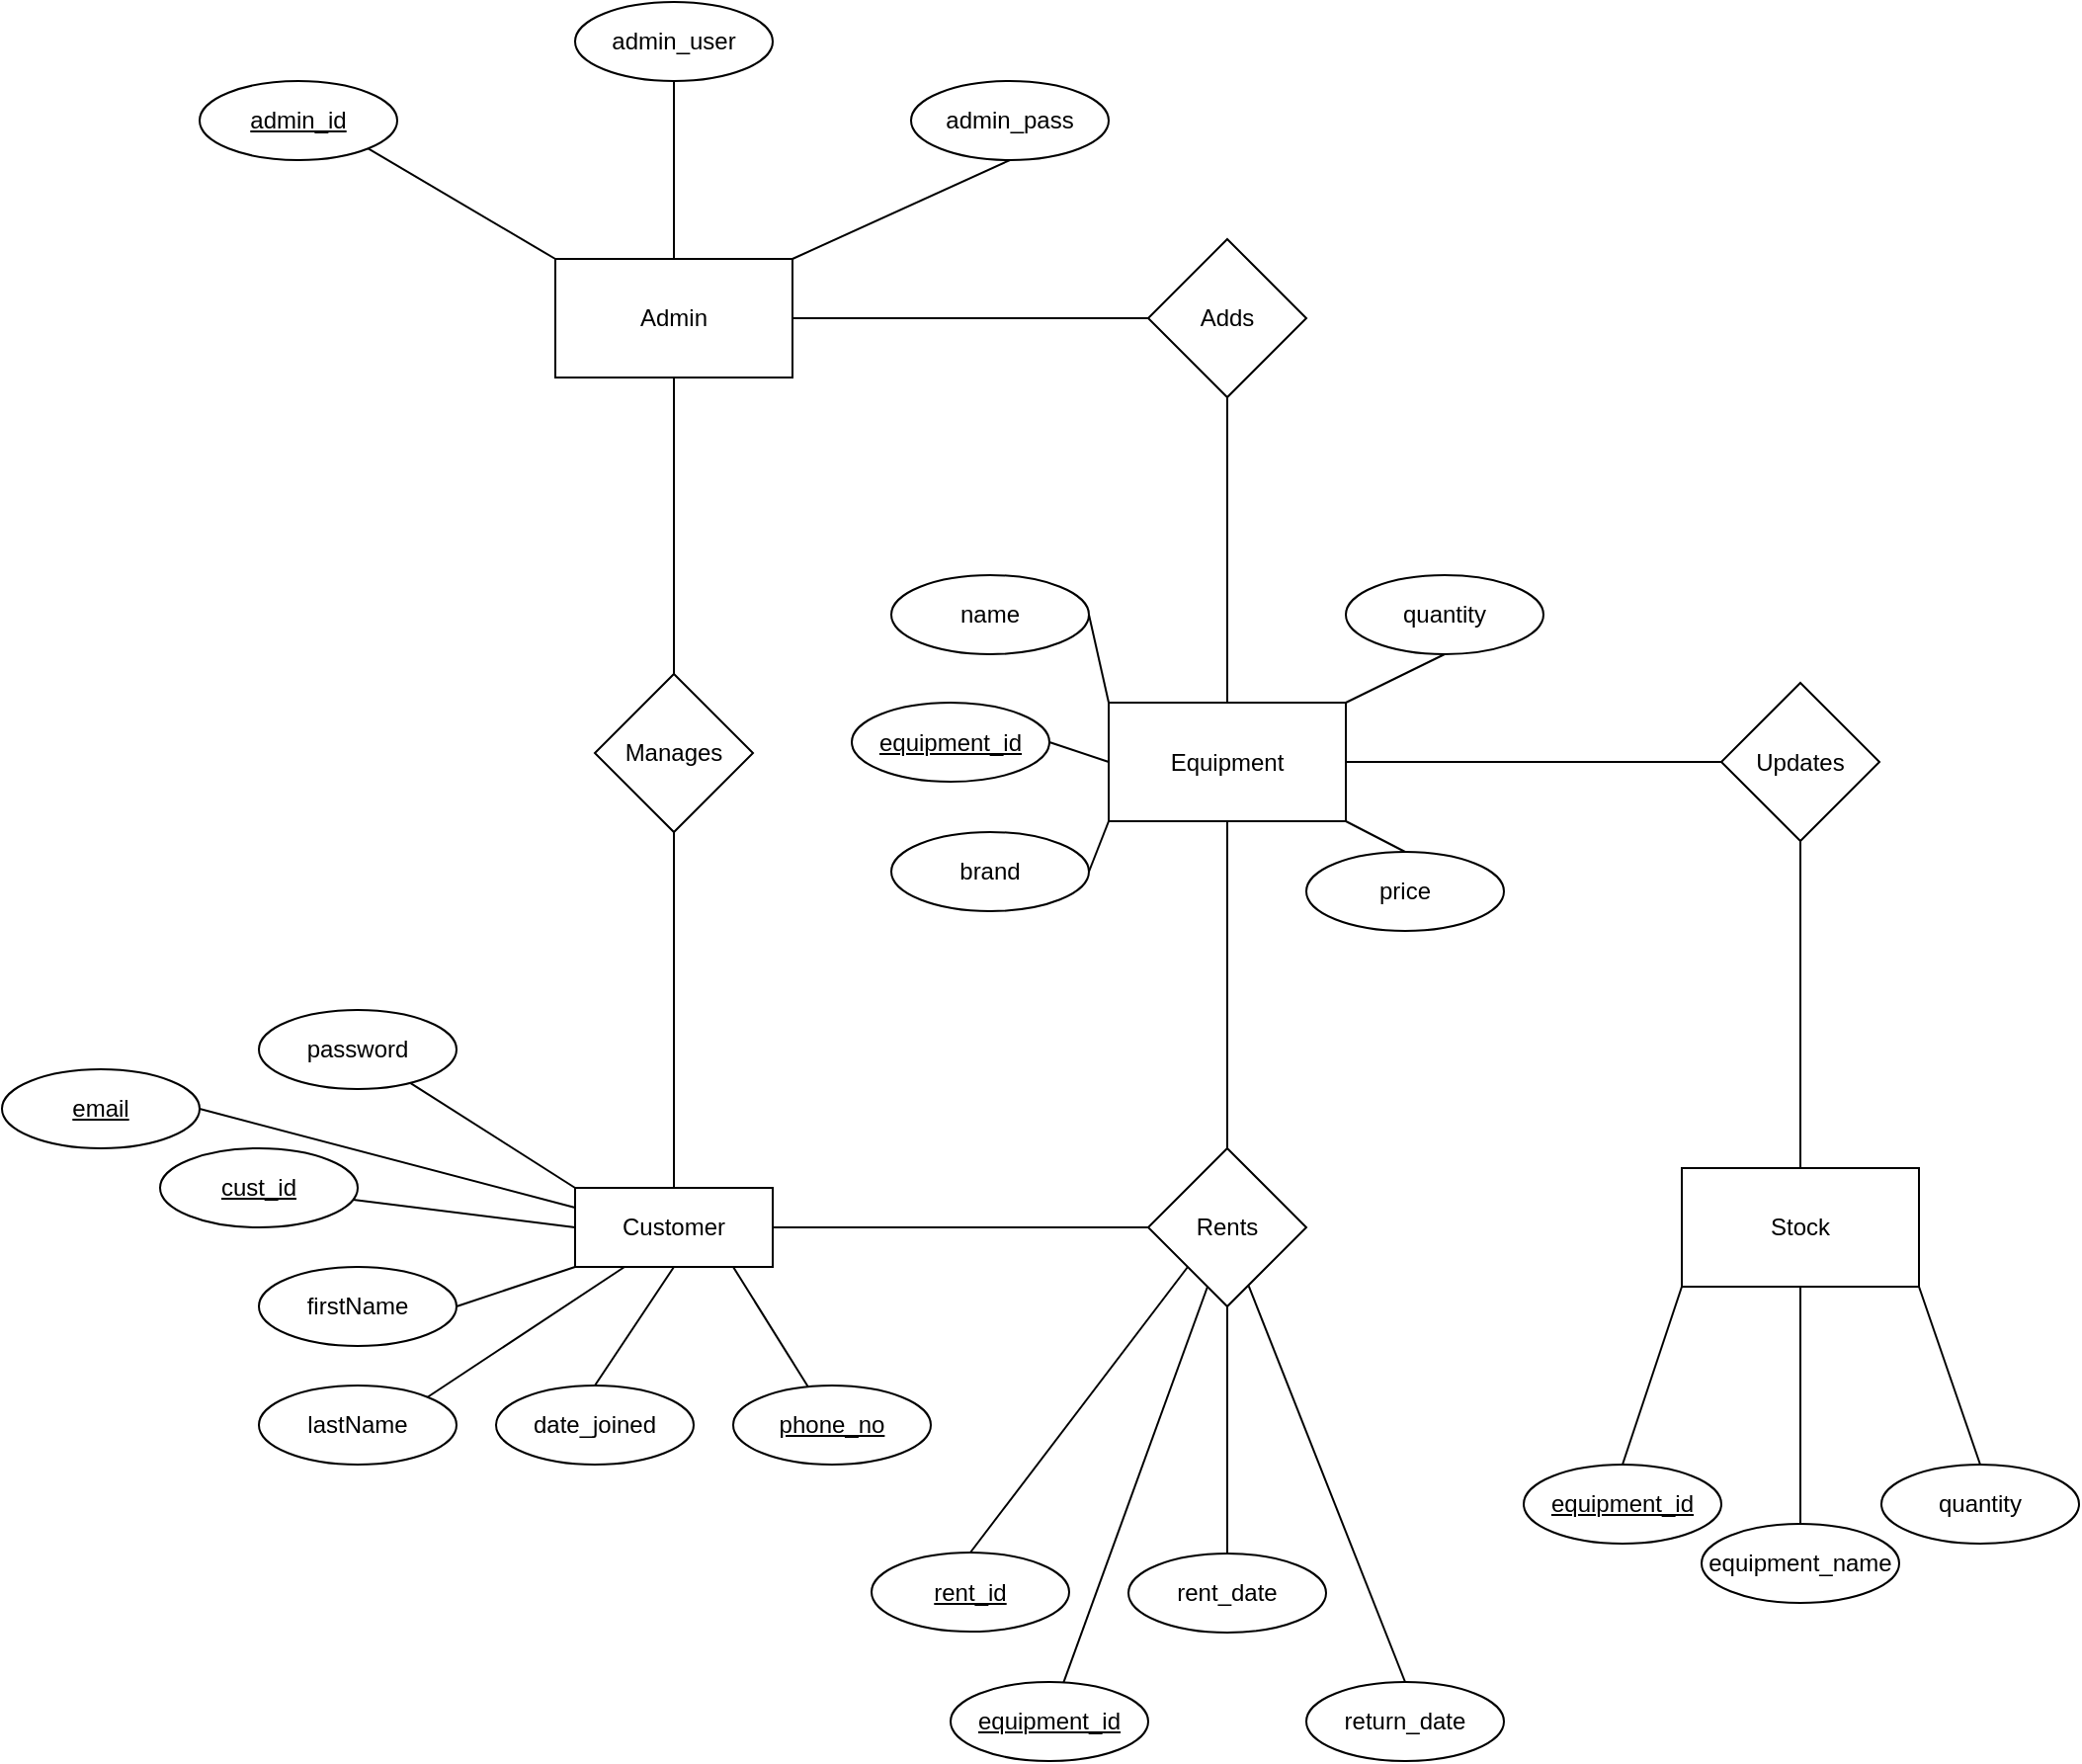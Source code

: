 <mxfile version="17.2.4" type="device"><diagram id="AoQ71wExBJ9Sow57T3Ax" name="Page-1"><mxGraphModel dx="920" dy="1682" grid="1" gridSize="10" guides="1" tooltips="1" connect="1" arrows="1" fold="1" page="1" pageScale="1" pageWidth="827" pageHeight="1169" math="0" shadow="0"><root><mxCell id="0"/><mxCell id="1" parent="0"/><mxCell id="BPgHNf_49MtfVLXEXjFW-1" value="Admin" style="rounded=0;whiteSpace=wrap;html=1;" vertex="1" parent="1"><mxGeometry x="470" y="-70" width="120" height="60" as="geometry"/></mxCell><mxCell id="BPgHNf_49MtfVLXEXjFW-3" value="Stock" style="rounded=0;whiteSpace=wrap;html=1;" vertex="1" parent="1"><mxGeometry x="1040" y="390" width="120" height="60" as="geometry"/></mxCell><mxCell id="BPgHNf_49MtfVLXEXjFW-5" value="Customer" style="whiteSpace=wrap;html=1;align=center;" vertex="1" parent="1"><mxGeometry x="480" y="400" width="100" height="40" as="geometry"/></mxCell><mxCell id="BPgHNf_49MtfVLXEXjFW-6" value="firstName" style="ellipse;whiteSpace=wrap;html=1;align=center;" vertex="1" parent="1"><mxGeometry x="320" y="440" width="100" height="40" as="geometry"/></mxCell><mxCell id="BPgHNf_49MtfVLXEXjFW-7" value="lastName" style="ellipse;whiteSpace=wrap;html=1;align=center;" vertex="1" parent="1"><mxGeometry x="320" y="500" width="100" height="40" as="geometry"/></mxCell><mxCell id="BPgHNf_49MtfVLXEXjFW-8" value="cust_id" style="ellipse;whiteSpace=wrap;html=1;align=center;fontStyle=4;" vertex="1" parent="1"><mxGeometry x="270" y="380" width="100" height="40" as="geometry"/></mxCell><mxCell id="BPgHNf_49MtfVLXEXjFW-9" value="email" style="ellipse;whiteSpace=wrap;html=1;align=center;fontStyle=4;" vertex="1" parent="1"><mxGeometry x="190" y="340" width="100" height="40" as="geometry"/></mxCell><mxCell id="BPgHNf_49MtfVLXEXjFW-10" value="password" style="ellipse;whiteSpace=wrap;html=1;align=center;" vertex="1" parent="1"><mxGeometry x="320" y="310" width="100" height="40" as="geometry"/></mxCell><mxCell id="BPgHNf_49MtfVLXEXjFW-11" value="phone_no" style="ellipse;whiteSpace=wrap;html=1;align=center;fontStyle=4;" vertex="1" parent="1"><mxGeometry x="560" y="500" width="100" height="40" as="geometry"/></mxCell><mxCell id="BPgHNf_49MtfVLXEXjFW-12" value="date_joined" style="ellipse;whiteSpace=wrap;html=1;align=center;" vertex="1" parent="1"><mxGeometry x="440" y="500" width="100" height="40" as="geometry"/></mxCell><mxCell id="BPgHNf_49MtfVLXEXjFW-13" value="" style="endArrow=none;html=1;rounded=0;exitX=0.5;exitY=0;exitDx=0;exitDy=0;entryX=0.5;entryY=1;entryDx=0;entryDy=0;" edge="1" parent="1" source="BPgHNf_49MtfVLXEXjFW-12" target="BPgHNf_49MtfVLXEXjFW-5"><mxGeometry width="50" height="50" relative="1" as="geometry"><mxPoint x="640" y="480" as="sourcePoint"/><mxPoint x="690" y="430" as="targetPoint"/></mxGeometry></mxCell><mxCell id="BPgHNf_49MtfVLXEXjFW-14" value="" style="endArrow=none;html=1;rounded=0;exitX=1;exitY=0;exitDx=0;exitDy=0;entryX=0.25;entryY=1;entryDx=0;entryDy=0;" edge="1" parent="1" source="BPgHNf_49MtfVLXEXjFW-7" target="BPgHNf_49MtfVLXEXjFW-5"><mxGeometry width="50" height="50" relative="1" as="geometry"><mxPoint x="640" y="480" as="sourcePoint"/><mxPoint x="690" y="430" as="targetPoint"/></mxGeometry></mxCell><mxCell id="BPgHNf_49MtfVLXEXjFW-15" value="" style="endArrow=none;html=1;rounded=0;exitX=1;exitY=0.5;exitDx=0;exitDy=0;entryX=0;entryY=1;entryDx=0;entryDy=0;" edge="1" parent="1" source="BPgHNf_49MtfVLXEXjFW-6" target="BPgHNf_49MtfVLXEXjFW-5"><mxGeometry width="50" height="50" relative="1" as="geometry"><mxPoint x="640" y="480" as="sourcePoint"/><mxPoint x="690" y="430" as="targetPoint"/></mxGeometry></mxCell><mxCell id="BPgHNf_49MtfVLXEXjFW-16" value="" style="endArrow=none;html=1;rounded=0;entryX=0;entryY=0.5;entryDx=0;entryDy=0;" edge="1" parent="1" source="BPgHNf_49MtfVLXEXjFW-8" target="BPgHNf_49MtfVLXEXjFW-5"><mxGeometry width="50" height="50" relative="1" as="geometry"><mxPoint x="640" y="480" as="sourcePoint"/><mxPoint x="690" y="430" as="targetPoint"/></mxGeometry></mxCell><mxCell id="BPgHNf_49MtfVLXEXjFW-17" value="" style="endArrow=none;html=1;rounded=0;entryX=0;entryY=0;entryDx=0;entryDy=0;" edge="1" parent="1" source="BPgHNf_49MtfVLXEXjFW-10" target="BPgHNf_49MtfVLXEXjFW-5"><mxGeometry width="50" height="50" relative="1" as="geometry"><mxPoint x="640" y="480" as="sourcePoint"/><mxPoint x="690" y="430" as="targetPoint"/></mxGeometry></mxCell><mxCell id="BPgHNf_49MtfVLXEXjFW-18" value="" style="endArrow=none;html=1;rounded=0;" edge="1" parent="1" target="BPgHNf_49MtfVLXEXjFW-11"><mxGeometry width="50" height="50" relative="1" as="geometry"><mxPoint x="560" y="440" as="sourcePoint"/><mxPoint x="690" y="430" as="targetPoint"/></mxGeometry></mxCell><mxCell id="BPgHNf_49MtfVLXEXjFW-19" value="" style="endArrow=none;html=1;rounded=0;entryX=0;entryY=0.25;entryDx=0;entryDy=0;exitX=1;exitY=0.5;exitDx=0;exitDy=0;" edge="1" parent="1" source="BPgHNf_49MtfVLXEXjFW-9" target="BPgHNf_49MtfVLXEXjFW-5"><mxGeometry width="50" height="50" relative="1" as="geometry"><mxPoint x="406.609" y="356.933" as="sourcePoint"/><mxPoint x="490" y="410" as="targetPoint"/></mxGeometry></mxCell><mxCell id="BPgHNf_49MtfVLXEXjFW-20" value="Manages" style="rhombus;whiteSpace=wrap;html=1;" vertex="1" parent="1"><mxGeometry x="490" y="140" width="80" height="80" as="geometry"/></mxCell><mxCell id="BPgHNf_49MtfVLXEXjFW-21" value="admin_id" style="ellipse;whiteSpace=wrap;html=1;align=center;fontStyle=4;" vertex="1" parent="1"><mxGeometry x="290" y="-160" width="100" height="40" as="geometry"/></mxCell><mxCell id="BPgHNf_49MtfVLXEXjFW-22" value="admin_user" style="ellipse;whiteSpace=wrap;html=1;align=center;" vertex="1" parent="1"><mxGeometry x="480" y="-200" width="100" height="40" as="geometry"/></mxCell><mxCell id="BPgHNf_49MtfVLXEXjFW-23" value="admin_pass" style="ellipse;whiteSpace=wrap;html=1;align=center;" vertex="1" parent="1"><mxGeometry x="650" y="-160" width="100" height="40" as="geometry"/></mxCell><mxCell id="BPgHNf_49MtfVLXEXjFW-25" value="" style="endArrow=none;html=1;rounded=0;entryX=0.5;entryY=1;entryDx=0;entryDy=0;exitX=0.5;exitY=0;exitDx=0;exitDy=0;" edge="1" parent="1" source="BPgHNf_49MtfVLXEXjFW-20" target="BPgHNf_49MtfVLXEXjFW-1"><mxGeometry width="50" height="50" relative="1" as="geometry"><mxPoint x="410" y="90" as="sourcePoint"/><mxPoint x="460" y="40" as="targetPoint"/></mxGeometry></mxCell><mxCell id="BPgHNf_49MtfVLXEXjFW-27" value="Adds" style="rhombus;whiteSpace=wrap;html=1;" vertex="1" parent="1"><mxGeometry x="770" y="-80" width="80" height="80" as="geometry"/></mxCell><mxCell id="BPgHNf_49MtfVLXEXjFW-29" value="Rents" style="rhombus;whiteSpace=wrap;html=1;" vertex="1" parent="1"><mxGeometry x="770" y="380" width="80" height="80" as="geometry"/></mxCell><mxCell id="BPgHNf_49MtfVLXEXjFW-31" value="Equipment" style="rounded=0;whiteSpace=wrap;html=1;" vertex="1" parent="1"><mxGeometry x="750" y="154.5" width="120" height="60" as="geometry"/></mxCell><mxCell id="BPgHNf_49MtfVLXEXjFW-33" value="Updates" style="rhombus;whiteSpace=wrap;html=1;" vertex="1" parent="1"><mxGeometry x="1060" y="144.5" width="80" height="80" as="geometry"/></mxCell><mxCell id="BPgHNf_49MtfVLXEXjFW-36" value="" style="endArrow=none;html=1;rounded=0;exitX=1;exitY=0.5;exitDx=0;exitDy=0;entryX=0;entryY=0.5;entryDx=0;entryDy=0;" edge="1" parent="1" source="BPgHNf_49MtfVLXEXjFW-1" target="BPgHNf_49MtfVLXEXjFW-27"><mxGeometry width="50" height="50" relative="1" as="geometry"><mxPoint x="520" y="240" as="sourcePoint"/><mxPoint x="570" y="190" as="targetPoint"/></mxGeometry></mxCell><mxCell id="BPgHNf_49MtfVLXEXjFW-40" value="" style="endArrow=none;html=1;rounded=0;entryX=1;entryY=1;entryDx=0;entryDy=0;exitX=0;exitY=0;exitDx=0;exitDy=0;" edge="1" parent="1" source="BPgHNf_49MtfVLXEXjFW-1" target="BPgHNf_49MtfVLXEXjFW-21"><mxGeometry width="50" height="50" relative="1" as="geometry"><mxPoint x="670" y="230" as="sourcePoint"/><mxPoint x="720" y="180" as="targetPoint"/></mxGeometry></mxCell><mxCell id="BPgHNf_49MtfVLXEXjFW-41" value="" style="endArrow=none;html=1;rounded=0;entryX=0.5;entryY=1;entryDx=0;entryDy=0;exitX=0.5;exitY=0;exitDx=0;exitDy=0;" edge="1" parent="1" source="BPgHNf_49MtfVLXEXjFW-1" target="BPgHNf_49MtfVLXEXjFW-22"><mxGeometry width="50" height="50" relative="1" as="geometry"><mxPoint x="670" y="230" as="sourcePoint"/><mxPoint x="720" y="180" as="targetPoint"/></mxGeometry></mxCell><mxCell id="BPgHNf_49MtfVLXEXjFW-42" value="" style="endArrow=none;html=1;rounded=0;entryX=0.5;entryY=1;entryDx=0;entryDy=0;exitX=1;exitY=0;exitDx=0;exitDy=0;" edge="1" parent="1" source="BPgHNf_49MtfVLXEXjFW-1" target="BPgHNf_49MtfVLXEXjFW-23"><mxGeometry width="50" height="50" relative="1" as="geometry"><mxPoint x="670" y="230" as="sourcePoint"/><mxPoint x="680" y="-50" as="targetPoint"/></mxGeometry></mxCell><mxCell id="BPgHNf_49MtfVLXEXjFW-51" value="" style="endArrow=none;html=1;rounded=0;entryX=0.5;entryY=1;entryDx=0;entryDy=0;exitX=0.5;exitY=0;exitDx=0;exitDy=0;" edge="1" parent="1" source="BPgHNf_49MtfVLXEXjFW-5" target="BPgHNf_49MtfVLXEXjFW-20"><mxGeometry width="50" height="50" relative="1" as="geometry"><mxPoint x="730" y="350" as="sourcePoint"/><mxPoint x="780" y="300" as="targetPoint"/></mxGeometry></mxCell><mxCell id="BPgHNf_49MtfVLXEXjFW-53" value="" style="endArrow=none;html=1;rounded=0;exitX=1;exitY=0.5;exitDx=0;exitDy=0;entryX=0;entryY=0.5;entryDx=0;entryDy=0;" edge="1" parent="1" source="BPgHNf_49MtfVLXEXjFW-5" target="BPgHNf_49MtfVLXEXjFW-29"><mxGeometry width="50" height="50" relative="1" as="geometry"><mxPoint x="600" y="390" as="sourcePoint"/><mxPoint x="780" y="200" as="targetPoint"/></mxGeometry></mxCell><mxCell id="BPgHNf_49MtfVLXEXjFW-54" value="" style="endArrow=none;html=1;rounded=0;entryX=0.5;entryY=0;entryDx=0;entryDy=0;exitX=0.5;exitY=1;exitDx=0;exitDy=0;" edge="1" parent="1" source="BPgHNf_49MtfVLXEXjFW-31" target="BPgHNf_49MtfVLXEXjFW-29"><mxGeometry width="50" height="50" relative="1" as="geometry"><mxPoint x="840" y="160" as="sourcePoint"/><mxPoint x="1050" as="targetPoint"/></mxGeometry></mxCell><mxCell id="BPgHNf_49MtfVLXEXjFW-55" value="" style="endArrow=none;html=1;rounded=0;entryX=0.5;entryY=1;entryDx=0;entryDy=0;exitX=0.5;exitY=0;exitDx=0;exitDy=0;" edge="1" parent="1" source="BPgHNf_49MtfVLXEXjFW-31" target="BPgHNf_49MtfVLXEXjFW-27"><mxGeometry width="50" height="50" relative="1" as="geometry"><mxPoint x="830" y="170" as="sourcePoint"/><mxPoint x="880" y="120" as="targetPoint"/></mxGeometry></mxCell><mxCell id="BPgHNf_49MtfVLXEXjFW-56" value="" style="endArrow=none;html=1;rounded=0;exitX=1;exitY=0.5;exitDx=0;exitDy=0;entryX=0;entryY=0.5;entryDx=0;entryDy=0;" edge="1" parent="1" source="BPgHNf_49MtfVLXEXjFW-31" target="BPgHNf_49MtfVLXEXjFW-33"><mxGeometry width="50" height="50" relative="1" as="geometry"><mxPoint x="830" y="170" as="sourcePoint"/><mxPoint x="880" y="120" as="targetPoint"/></mxGeometry></mxCell><mxCell id="BPgHNf_49MtfVLXEXjFW-57" value="" style="endArrow=none;html=1;rounded=0;entryX=0.5;entryY=1;entryDx=0;entryDy=0;exitX=0.5;exitY=0;exitDx=0;exitDy=0;" edge="1" parent="1" source="BPgHNf_49MtfVLXEXjFW-3" target="BPgHNf_49MtfVLXEXjFW-33"><mxGeometry width="50" height="50" relative="1" as="geometry"><mxPoint x="830" y="170" as="sourcePoint"/><mxPoint x="880" y="120" as="targetPoint"/></mxGeometry></mxCell><mxCell id="BPgHNf_49MtfVLXEXjFW-58" value="rent_id" style="ellipse;whiteSpace=wrap;html=1;align=center;fontStyle=4;" vertex="1" parent="1"><mxGeometry x="630" y="584.5" width="100" height="40" as="geometry"/></mxCell><mxCell id="BPgHNf_49MtfVLXEXjFW-59" value="equipment_id" style="ellipse;whiteSpace=wrap;html=1;align=center;fontStyle=4;" vertex="1" parent="1"><mxGeometry x="670" y="650" width="100" height="40" as="geometry"/></mxCell><mxCell id="BPgHNf_49MtfVLXEXjFW-61" value="rent_date" style="ellipse;whiteSpace=wrap;html=1;align=center;" vertex="1" parent="1"><mxGeometry x="760" y="585" width="100" height="40" as="geometry"/></mxCell><mxCell id="BPgHNf_49MtfVLXEXjFW-62" value="" style="endArrow=none;html=1;rounded=0;exitX=0.5;exitY=0;exitDx=0;exitDy=0;entryX=0;entryY=1;entryDx=0;entryDy=0;" edge="1" parent="1" source="BPgHNf_49MtfVLXEXjFW-58" target="BPgHNf_49MtfVLXEXjFW-29"><mxGeometry width="50" height="50" relative="1" as="geometry"><mxPoint x="890" y="360" as="sourcePoint"/><mxPoint x="940" y="310" as="targetPoint"/></mxGeometry></mxCell><mxCell id="BPgHNf_49MtfVLXEXjFW-63" value="" style="endArrow=none;html=1;rounded=0;" edge="1" parent="1" source="BPgHNf_49MtfVLXEXjFW-59"><mxGeometry width="50" height="50" relative="1" as="geometry"><mxPoint x="890" y="360" as="sourcePoint"/><mxPoint x="800" y="450" as="targetPoint"/></mxGeometry></mxCell><mxCell id="BPgHNf_49MtfVLXEXjFW-64" value="" style="endArrow=none;html=1;rounded=0;exitX=0.5;exitY=0;exitDx=0;exitDy=0;entryX=0.5;entryY=1;entryDx=0;entryDy=0;" edge="1" parent="1" source="BPgHNf_49MtfVLXEXjFW-61" target="BPgHNf_49MtfVLXEXjFW-29"><mxGeometry width="50" height="50" relative="1" as="geometry"><mxPoint x="890" y="360" as="sourcePoint"/><mxPoint x="820" y="450" as="targetPoint"/></mxGeometry></mxCell><mxCell id="BPgHNf_49MtfVLXEXjFW-67" value="" style="endArrow=none;html=1;rounded=0;exitX=0.636;exitY=0.871;exitDx=0;exitDy=0;entryX=0.5;entryY=0;entryDx=0;entryDy=0;exitPerimeter=0;" edge="1" parent="1" source="BPgHNf_49MtfVLXEXjFW-29" target="BPgHNf_49MtfVLXEXjFW-68"><mxGeometry width="50" height="50" relative="1" as="geometry"><mxPoint x="890" y="300" as="sourcePoint"/><mxPoint x="910" y="640" as="targetPoint"/></mxGeometry></mxCell><mxCell id="BPgHNf_49MtfVLXEXjFW-68" value="return_date" style="ellipse;whiteSpace=wrap;html=1;align=center;" vertex="1" parent="1"><mxGeometry x="850" y="650" width="100" height="40" as="geometry"/></mxCell><mxCell id="BPgHNf_49MtfVLXEXjFW-69" value="equipment_id" style="ellipse;whiteSpace=wrap;html=1;align=center;fontStyle=4;" vertex="1" parent="1"><mxGeometry x="960" y="540" width="100" height="40" as="geometry"/></mxCell><mxCell id="BPgHNf_49MtfVLXEXjFW-70" value="equipment_name" style="ellipse;whiteSpace=wrap;html=1;align=center;" vertex="1" parent="1"><mxGeometry x="1050" y="570" width="100" height="40" as="geometry"/></mxCell><mxCell id="BPgHNf_49MtfVLXEXjFW-71" value="quantity" style="ellipse;whiteSpace=wrap;html=1;align=center;" vertex="1" parent="1"><mxGeometry x="1141" y="540" width="100" height="40" as="geometry"/></mxCell><mxCell id="BPgHNf_49MtfVLXEXjFW-72" value="" style="endArrow=none;html=1;rounded=0;exitX=0.5;exitY=0;exitDx=0;exitDy=0;entryX=0;entryY=1;entryDx=0;entryDy=0;" edge="1" parent="1" source="BPgHNf_49MtfVLXEXjFW-69" target="BPgHNf_49MtfVLXEXjFW-3"><mxGeometry width="50" height="50" relative="1" as="geometry"><mxPoint x="860" y="450" as="sourcePoint"/><mxPoint x="1030" y="460" as="targetPoint"/></mxGeometry></mxCell><mxCell id="BPgHNf_49MtfVLXEXjFW-73" value="" style="endArrow=none;html=1;rounded=0;exitX=0.5;exitY=0;exitDx=0;exitDy=0;entryX=0.5;entryY=1;entryDx=0;entryDy=0;" edge="1" parent="1" source="BPgHNf_49MtfVLXEXjFW-70" target="BPgHNf_49MtfVLXEXjFW-3"><mxGeometry width="50" height="50" relative="1" as="geometry"><mxPoint x="990" y="490" as="sourcePoint"/><mxPoint x="910" y="400" as="targetPoint"/></mxGeometry></mxCell><mxCell id="BPgHNf_49MtfVLXEXjFW-74" value="" style="endArrow=none;html=1;rounded=0;exitX=0.5;exitY=0;exitDx=0;exitDy=0;entryX=1;entryY=1;entryDx=0;entryDy=0;" edge="1" parent="1" source="BPgHNf_49MtfVLXEXjFW-71" target="BPgHNf_49MtfVLXEXjFW-3"><mxGeometry width="50" height="50" relative="1" as="geometry"><mxPoint x="1060" y="470" as="sourcePoint"/><mxPoint x="910" y="400" as="targetPoint"/></mxGeometry></mxCell><mxCell id="BPgHNf_49MtfVLXEXjFW-76" value="name" style="ellipse;whiteSpace=wrap;html=1;align=center;" vertex="1" parent="1"><mxGeometry x="640" y="90" width="100" height="40" as="geometry"/></mxCell><mxCell id="BPgHNf_49MtfVLXEXjFW-77" value="equipment_id" style="ellipse;whiteSpace=wrap;html=1;align=center;fontStyle=4;" vertex="1" parent="1"><mxGeometry x="620" y="154.5" width="100" height="40" as="geometry"/></mxCell><mxCell id="BPgHNf_49MtfVLXEXjFW-78" value="brand" style="ellipse;whiteSpace=wrap;html=1;align=center;" vertex="1" parent="1"><mxGeometry x="640" y="220" width="100" height="40" as="geometry"/></mxCell><mxCell id="BPgHNf_49MtfVLXEXjFW-79" value="price" style="ellipse;whiteSpace=wrap;html=1;align=center;" vertex="1" parent="1"><mxGeometry x="850" y="230" width="100" height="40" as="geometry"/></mxCell><mxCell id="BPgHNf_49MtfVLXEXjFW-80" value="quantity" style="ellipse;whiteSpace=wrap;html=1;align=center;" vertex="1" parent="1"><mxGeometry x="870" y="90" width="100" height="40" as="geometry"/></mxCell><mxCell id="BPgHNf_49MtfVLXEXjFW-81" value="" style="endArrow=none;html=1;rounded=0;entryX=0;entryY=1;entryDx=0;entryDy=0;exitX=1;exitY=0.5;exitDx=0;exitDy=0;" edge="1" parent="1" source="BPgHNf_49MtfVLXEXjFW-78" target="BPgHNf_49MtfVLXEXjFW-31"><mxGeometry width="50" height="50" relative="1" as="geometry"><mxPoint x="700" y="350" as="sourcePoint"/><mxPoint x="750" y="300" as="targetPoint"/></mxGeometry></mxCell><mxCell id="BPgHNf_49MtfVLXEXjFW-82" value="" style="endArrow=none;html=1;rounded=0;exitX=1;exitY=0.5;exitDx=0;exitDy=0;entryX=0;entryY=0.5;entryDx=0;entryDy=0;" edge="1" parent="1" source="BPgHNf_49MtfVLXEXjFW-77" target="BPgHNf_49MtfVLXEXjFW-31"><mxGeometry width="50" height="50" relative="1" as="geometry"><mxPoint x="700" y="350" as="sourcePoint"/><mxPoint x="750" y="300" as="targetPoint"/></mxGeometry></mxCell><mxCell id="BPgHNf_49MtfVLXEXjFW-83" value="" style="endArrow=none;html=1;rounded=0;exitX=1;exitY=0.5;exitDx=0;exitDy=0;entryX=0;entryY=0;entryDx=0;entryDy=0;" edge="1" parent="1" source="BPgHNf_49MtfVLXEXjFW-76" target="BPgHNf_49MtfVLXEXjFW-31"><mxGeometry width="50" height="50" relative="1" as="geometry"><mxPoint x="700" y="350" as="sourcePoint"/><mxPoint x="750" y="300" as="targetPoint"/></mxGeometry></mxCell><mxCell id="BPgHNf_49MtfVLXEXjFW-84" value="" style="endArrow=none;html=1;rounded=0;entryX=1;entryY=1;entryDx=0;entryDy=0;exitX=0.5;exitY=0;exitDx=0;exitDy=0;" edge="1" parent="1" source="BPgHNf_49MtfVLXEXjFW-79" target="BPgHNf_49MtfVLXEXjFW-31"><mxGeometry width="50" height="50" relative="1" as="geometry"><mxPoint x="700" y="350" as="sourcePoint"/><mxPoint x="750" y="300" as="targetPoint"/></mxGeometry></mxCell><mxCell id="BPgHNf_49MtfVLXEXjFW-85" value="" style="endArrow=none;html=1;rounded=0;entryX=0.5;entryY=1;entryDx=0;entryDy=0;exitX=1;exitY=0;exitDx=0;exitDy=0;" edge="1" parent="1" source="BPgHNf_49MtfVLXEXjFW-31" target="BPgHNf_49MtfVLXEXjFW-80"><mxGeometry width="50" height="50" relative="1" as="geometry"><mxPoint x="700" y="350" as="sourcePoint"/><mxPoint x="750" y="300" as="targetPoint"/></mxGeometry></mxCell></root></mxGraphModel></diagram></mxfile>